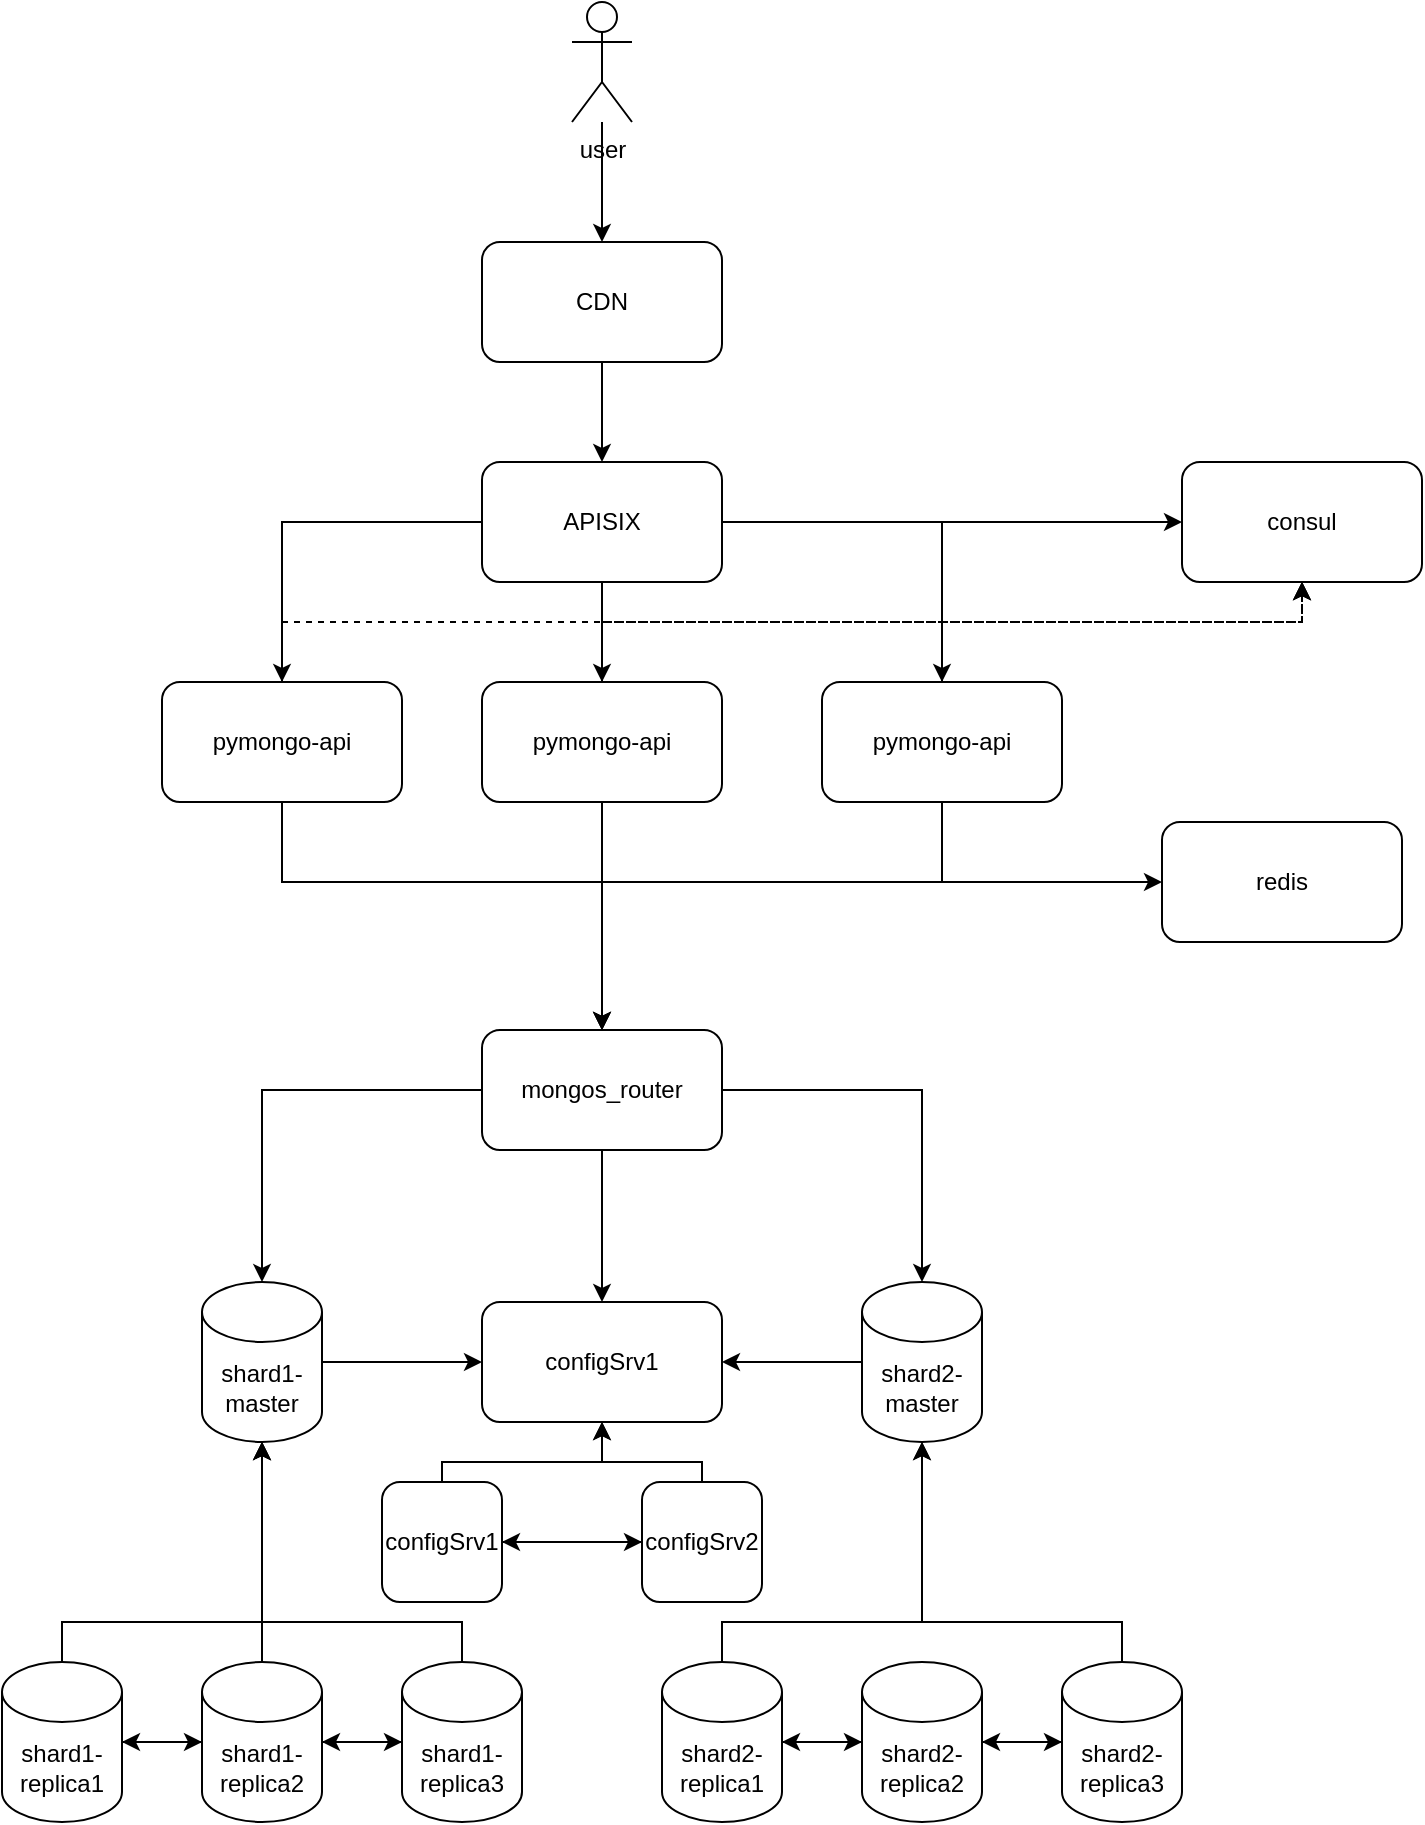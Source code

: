 <mxfile version="26.1.1">
  <diagram name="Page-1" id="-H_mtQnk-PTXWXPvYvuk">
    <mxGraphModel dx="73" dy="1705" grid="1" gridSize="10" guides="1" tooltips="1" connect="1" arrows="1" fold="1" page="1" pageScale="1" pageWidth="1169" pageHeight="827" math="0" shadow="0">
      <root>
        <mxCell id="0" />
        <mxCell id="1" parent="0" />
        <mxCell id="FnQT5Xd33c4sn3bjLJ9c-169" style="edgeStyle=orthogonalEdgeStyle;rounded=0;orthogonalLoop=1;jettySize=auto;html=1;" parent="1" source="FnQT5Xd33c4sn3bjLJ9c-170" target="FnQT5Xd33c4sn3bjLJ9c-179" edge="1">
          <mxGeometry relative="1" as="geometry" />
        </mxCell>
        <mxCell id="FnQT5Xd33c4sn3bjLJ9c-170" value="shard1-master" style="shape=cylinder3;whiteSpace=wrap;html=1;boundedLbl=1;backgroundOutline=1;size=15;" parent="1" vertex="1">
          <mxGeometry x="2180" y="530" width="60" height="80" as="geometry" />
        </mxCell>
        <mxCell id="FnQT5Xd33c4sn3bjLJ9c-207" style="edgeStyle=orthogonalEdgeStyle;rounded=0;orthogonalLoop=1;jettySize=auto;html=1;entryX=0.5;entryY=0;entryDx=0;entryDy=0;" parent="1" source="FnQT5Xd33c4sn3bjLJ9c-172" target="FnQT5Xd33c4sn3bjLJ9c-175" edge="1">
          <mxGeometry relative="1" as="geometry" />
        </mxCell>
        <mxCell id="FnQT5Xd33c4sn3bjLJ9c-227" style="edgeStyle=orthogonalEdgeStyle;rounded=0;orthogonalLoop=1;jettySize=auto;html=1;entryX=0.5;entryY=1;entryDx=0;entryDy=0;dashed=1;" parent="1" source="FnQT5Xd33c4sn3bjLJ9c-172" target="FnQT5Xd33c4sn3bjLJ9c-220" edge="1">
          <mxGeometry relative="1" as="geometry">
            <Array as="points">
              <mxPoint x="2380" y="200" />
              <mxPoint x="2730" y="200" />
            </Array>
          </mxGeometry>
        </mxCell>
        <mxCell id="FnQT5Xd33c4sn3bjLJ9c-172" value="pymongo-api" style="rounded=1;whiteSpace=wrap;html=1;" parent="1" vertex="1">
          <mxGeometry x="2320" y="230" width="120" height="60" as="geometry" />
        </mxCell>
        <mxCell id="FnQT5Xd33c4sn3bjLJ9c-173" style="edgeStyle=orthogonalEdgeStyle;rounded=0;orthogonalLoop=1;jettySize=auto;html=1;" parent="1" source="FnQT5Xd33c4sn3bjLJ9c-175" target="FnQT5Xd33c4sn3bjLJ9c-170" edge="1">
          <mxGeometry relative="1" as="geometry" />
        </mxCell>
        <mxCell id="FnQT5Xd33c4sn3bjLJ9c-174" style="edgeStyle=orthogonalEdgeStyle;rounded=0;orthogonalLoop=1;jettySize=auto;html=1;" parent="1" source="FnQT5Xd33c4sn3bjLJ9c-175" target="FnQT5Xd33c4sn3bjLJ9c-179" edge="1">
          <mxGeometry relative="1" as="geometry" />
        </mxCell>
        <mxCell id="FnQT5Xd33c4sn3bjLJ9c-175" value="mongos_router" style="rounded=1;whiteSpace=wrap;html=1;" parent="1" vertex="1">
          <mxGeometry x="2320" y="404" width="120" height="60" as="geometry" />
        </mxCell>
        <mxCell id="FnQT5Xd33c4sn3bjLJ9c-176" style="edgeStyle=orthogonalEdgeStyle;rounded=0;orthogonalLoop=1;jettySize=auto;html=1;entryX=1;entryY=0.5;entryDx=0;entryDy=0;" parent="1" source="FnQT5Xd33c4sn3bjLJ9c-177" target="FnQT5Xd33c4sn3bjLJ9c-179" edge="1">
          <mxGeometry relative="1" as="geometry" />
        </mxCell>
        <mxCell id="FnQT5Xd33c4sn3bjLJ9c-177" value="shard2-master" style="shape=cylinder3;whiteSpace=wrap;html=1;boundedLbl=1;backgroundOutline=1;size=15;" parent="1" vertex="1">
          <mxGeometry x="2510" y="530" width="60" height="80" as="geometry" />
        </mxCell>
        <mxCell id="FnQT5Xd33c4sn3bjLJ9c-178" style="edgeStyle=orthogonalEdgeStyle;rounded=0;orthogonalLoop=1;jettySize=auto;html=1;entryX=0.5;entryY=0;entryDx=0;entryDy=0;entryPerimeter=0;" parent="1" source="FnQT5Xd33c4sn3bjLJ9c-175" target="FnQT5Xd33c4sn3bjLJ9c-177" edge="1">
          <mxGeometry relative="1" as="geometry" />
        </mxCell>
        <mxCell id="FnQT5Xd33c4sn3bjLJ9c-179" value="configSrv1" style="rounded=1;whiteSpace=wrap;html=1;" parent="1" vertex="1">
          <mxGeometry x="2320" y="540" width="120" height="60" as="geometry" />
        </mxCell>
        <mxCell id="FnQT5Xd33c4sn3bjLJ9c-180" style="edgeStyle=orthogonalEdgeStyle;rounded=0;orthogonalLoop=1;jettySize=auto;html=1;" parent="1" source="FnQT5Xd33c4sn3bjLJ9c-181" target="FnQT5Xd33c4sn3bjLJ9c-183" edge="1">
          <mxGeometry relative="1" as="geometry" />
        </mxCell>
        <mxCell id="FnQT5Xd33c4sn3bjLJ9c-181" value="shard1-replica1" style="shape=cylinder3;whiteSpace=wrap;html=1;boundedLbl=1;backgroundOutline=1;size=15;" parent="1" vertex="1">
          <mxGeometry x="2080" y="720" width="60" height="80" as="geometry" />
        </mxCell>
        <mxCell id="FnQT5Xd33c4sn3bjLJ9c-182" style="edgeStyle=orthogonalEdgeStyle;rounded=0;orthogonalLoop=1;jettySize=auto;html=1;" parent="1" source="FnQT5Xd33c4sn3bjLJ9c-183" target="FnQT5Xd33c4sn3bjLJ9c-181" edge="1">
          <mxGeometry relative="1" as="geometry" />
        </mxCell>
        <mxCell id="FnQT5Xd33c4sn3bjLJ9c-183" value="shard1-replica2" style="shape=cylinder3;whiteSpace=wrap;html=1;boundedLbl=1;backgroundOutline=1;size=15;" parent="1" vertex="1">
          <mxGeometry x="2180" y="720" width="60" height="80" as="geometry" />
        </mxCell>
        <mxCell id="FnQT5Xd33c4sn3bjLJ9c-184" style="edgeStyle=orthogonalEdgeStyle;rounded=0;orthogonalLoop=1;jettySize=auto;html=1;" parent="1" source="FnQT5Xd33c4sn3bjLJ9c-185" target="FnQT5Xd33c4sn3bjLJ9c-183" edge="1">
          <mxGeometry relative="1" as="geometry" />
        </mxCell>
        <mxCell id="FnQT5Xd33c4sn3bjLJ9c-185" value="shard1-replica3" style="shape=cylinder3;whiteSpace=wrap;html=1;boundedLbl=1;backgroundOutline=1;size=15;" parent="1" vertex="1">
          <mxGeometry x="2280" y="720" width="60" height="80" as="geometry" />
        </mxCell>
        <mxCell id="FnQT5Xd33c4sn3bjLJ9c-186" style="edgeStyle=orthogonalEdgeStyle;rounded=0;orthogonalLoop=1;jettySize=auto;html=1;entryX=0;entryY=0.5;entryDx=0;entryDy=0;entryPerimeter=0;" parent="1" source="FnQT5Xd33c4sn3bjLJ9c-183" target="FnQT5Xd33c4sn3bjLJ9c-185" edge="1">
          <mxGeometry relative="1" as="geometry" />
        </mxCell>
        <mxCell id="FnQT5Xd33c4sn3bjLJ9c-187" style="edgeStyle=orthogonalEdgeStyle;rounded=0;orthogonalLoop=1;jettySize=auto;html=1;entryX=0.5;entryY=1;entryDx=0;entryDy=0;entryPerimeter=0;" parent="1" source="FnQT5Xd33c4sn3bjLJ9c-183" target="FnQT5Xd33c4sn3bjLJ9c-170" edge="1">
          <mxGeometry relative="1" as="geometry" />
        </mxCell>
        <mxCell id="FnQT5Xd33c4sn3bjLJ9c-188" style="edgeStyle=orthogonalEdgeStyle;rounded=0;orthogonalLoop=1;jettySize=auto;html=1;entryX=0.5;entryY=1;entryDx=0;entryDy=0;entryPerimeter=0;" parent="1" source="FnQT5Xd33c4sn3bjLJ9c-185" target="FnQT5Xd33c4sn3bjLJ9c-170" edge="1">
          <mxGeometry relative="1" as="geometry">
            <Array as="points">
              <mxPoint x="2310" y="700" />
              <mxPoint x="2210" y="700" />
            </Array>
          </mxGeometry>
        </mxCell>
        <mxCell id="FnQT5Xd33c4sn3bjLJ9c-189" style="edgeStyle=orthogonalEdgeStyle;rounded=0;orthogonalLoop=1;jettySize=auto;html=1;entryX=0.5;entryY=1;entryDx=0;entryDy=0;entryPerimeter=0;" parent="1" source="FnQT5Xd33c4sn3bjLJ9c-181" target="FnQT5Xd33c4sn3bjLJ9c-170" edge="1">
          <mxGeometry relative="1" as="geometry">
            <Array as="points">
              <mxPoint x="2110" y="700" />
              <mxPoint x="2210" y="700" />
            </Array>
          </mxGeometry>
        </mxCell>
        <mxCell id="FnQT5Xd33c4sn3bjLJ9c-190" style="edgeStyle=orthogonalEdgeStyle;rounded=0;orthogonalLoop=1;jettySize=auto;html=1;" parent="1" source="FnQT5Xd33c4sn3bjLJ9c-191" target="FnQT5Xd33c4sn3bjLJ9c-193" edge="1">
          <mxGeometry relative="1" as="geometry" />
        </mxCell>
        <mxCell id="FnQT5Xd33c4sn3bjLJ9c-191" value="shard2-replica1" style="shape=cylinder3;whiteSpace=wrap;html=1;boundedLbl=1;backgroundOutline=1;size=15;" parent="1" vertex="1">
          <mxGeometry x="2410" y="720" width="60" height="80" as="geometry" />
        </mxCell>
        <mxCell id="FnQT5Xd33c4sn3bjLJ9c-192" style="edgeStyle=orthogonalEdgeStyle;rounded=0;orthogonalLoop=1;jettySize=auto;html=1;" parent="1" source="FnQT5Xd33c4sn3bjLJ9c-193" target="FnQT5Xd33c4sn3bjLJ9c-191" edge="1">
          <mxGeometry relative="1" as="geometry" />
        </mxCell>
        <mxCell id="FnQT5Xd33c4sn3bjLJ9c-193" value="shard2-replica2" style="shape=cylinder3;whiteSpace=wrap;html=1;boundedLbl=1;backgroundOutline=1;size=15;" parent="1" vertex="1">
          <mxGeometry x="2510" y="720" width="60" height="80" as="geometry" />
        </mxCell>
        <mxCell id="FnQT5Xd33c4sn3bjLJ9c-194" style="edgeStyle=orthogonalEdgeStyle;rounded=0;orthogonalLoop=1;jettySize=auto;html=1;" parent="1" source="FnQT5Xd33c4sn3bjLJ9c-195" target="FnQT5Xd33c4sn3bjLJ9c-193" edge="1">
          <mxGeometry relative="1" as="geometry" />
        </mxCell>
        <mxCell id="FnQT5Xd33c4sn3bjLJ9c-195" value="shard2-replica3" style="shape=cylinder3;whiteSpace=wrap;html=1;boundedLbl=1;backgroundOutline=1;size=15;" parent="1" vertex="1">
          <mxGeometry x="2610" y="720" width="60" height="80" as="geometry" />
        </mxCell>
        <mxCell id="FnQT5Xd33c4sn3bjLJ9c-196" style="edgeStyle=orthogonalEdgeStyle;rounded=0;orthogonalLoop=1;jettySize=auto;html=1;entryX=0;entryY=0.5;entryDx=0;entryDy=0;entryPerimeter=0;" parent="1" source="FnQT5Xd33c4sn3bjLJ9c-193" target="FnQT5Xd33c4sn3bjLJ9c-195" edge="1">
          <mxGeometry relative="1" as="geometry" />
        </mxCell>
        <mxCell id="FnQT5Xd33c4sn3bjLJ9c-197" style="edgeStyle=orthogonalEdgeStyle;rounded=0;orthogonalLoop=1;jettySize=auto;html=1;entryX=0.5;entryY=1;entryDx=0;entryDy=0;entryPerimeter=0;" parent="1" source="FnQT5Xd33c4sn3bjLJ9c-195" edge="1">
          <mxGeometry relative="1" as="geometry">
            <mxPoint x="2540" y="610" as="targetPoint" />
            <Array as="points">
              <mxPoint x="2640" y="700" />
              <mxPoint x="2540" y="700" />
            </Array>
          </mxGeometry>
        </mxCell>
        <mxCell id="FnQT5Xd33c4sn3bjLJ9c-198" style="edgeStyle=orthogonalEdgeStyle;rounded=0;orthogonalLoop=1;jettySize=auto;html=1;entryX=0.5;entryY=1;entryDx=0;entryDy=0;entryPerimeter=0;" parent="1" source="FnQT5Xd33c4sn3bjLJ9c-191" edge="1">
          <mxGeometry relative="1" as="geometry">
            <mxPoint x="2540" y="610" as="targetPoint" />
            <Array as="points">
              <mxPoint x="2440" y="700" />
              <mxPoint x="2540" y="700" />
            </Array>
          </mxGeometry>
        </mxCell>
        <mxCell id="FnQT5Xd33c4sn3bjLJ9c-199" style="edgeStyle=orthogonalEdgeStyle;rounded=0;orthogonalLoop=1;jettySize=auto;html=1;entryX=0.5;entryY=1;entryDx=0;entryDy=0;" parent="1" source="FnQT5Xd33c4sn3bjLJ9c-201" target="FnQT5Xd33c4sn3bjLJ9c-179" edge="1">
          <mxGeometry relative="1" as="geometry">
            <Array as="points">
              <mxPoint x="2300" y="620" />
              <mxPoint x="2380" y="620" />
            </Array>
          </mxGeometry>
        </mxCell>
        <mxCell id="FnQT5Xd33c4sn3bjLJ9c-200" style="edgeStyle=orthogonalEdgeStyle;rounded=0;orthogonalLoop=1;jettySize=auto;html=1;" parent="1" source="FnQT5Xd33c4sn3bjLJ9c-201" target="FnQT5Xd33c4sn3bjLJ9c-204" edge="1">
          <mxGeometry relative="1" as="geometry" />
        </mxCell>
        <mxCell id="FnQT5Xd33c4sn3bjLJ9c-201" value="configSrv1" style="rounded=1;whiteSpace=wrap;html=1;" parent="1" vertex="1">
          <mxGeometry x="2270" y="630" width="60" height="60" as="geometry" />
        </mxCell>
        <mxCell id="FnQT5Xd33c4sn3bjLJ9c-202" style="edgeStyle=orthogonalEdgeStyle;rounded=0;orthogonalLoop=1;jettySize=auto;html=1;entryX=0.5;entryY=1;entryDx=0;entryDy=0;" parent="1" source="FnQT5Xd33c4sn3bjLJ9c-204" target="FnQT5Xd33c4sn3bjLJ9c-179" edge="1">
          <mxGeometry relative="1" as="geometry">
            <Array as="points">
              <mxPoint x="2430" y="620" />
              <mxPoint x="2380" y="620" />
            </Array>
          </mxGeometry>
        </mxCell>
        <mxCell id="FnQT5Xd33c4sn3bjLJ9c-203" style="edgeStyle=orthogonalEdgeStyle;rounded=0;orthogonalLoop=1;jettySize=auto;html=1;" parent="1" source="FnQT5Xd33c4sn3bjLJ9c-204" edge="1">
          <mxGeometry relative="1" as="geometry">
            <mxPoint x="2330" y="660" as="targetPoint" />
          </mxGeometry>
        </mxCell>
        <mxCell id="FnQT5Xd33c4sn3bjLJ9c-204" value="configSrv2" style="rounded=1;whiteSpace=wrap;html=1;" parent="1" vertex="1">
          <mxGeometry x="2400" y="630" width="60" height="60" as="geometry" />
        </mxCell>
        <mxCell id="FnQT5Xd33c4sn3bjLJ9c-206" value="redis" style="rounded=1;whiteSpace=wrap;html=1;" parent="1" vertex="1">
          <mxGeometry x="2660" y="300" width="120" height="60" as="geometry" />
        </mxCell>
        <mxCell id="FnQT5Xd33c4sn3bjLJ9c-222" style="edgeStyle=orthogonalEdgeStyle;rounded=0;orthogonalLoop=1;jettySize=auto;html=1;" parent="1" source="FnQT5Xd33c4sn3bjLJ9c-208" target="FnQT5Xd33c4sn3bjLJ9c-210" edge="1">
          <mxGeometry relative="1" as="geometry" />
        </mxCell>
        <mxCell id="FnQT5Xd33c4sn3bjLJ9c-223" style="edgeStyle=orthogonalEdgeStyle;rounded=0;orthogonalLoop=1;jettySize=auto;html=1;" parent="1" source="FnQT5Xd33c4sn3bjLJ9c-208" target="FnQT5Xd33c4sn3bjLJ9c-172" edge="1">
          <mxGeometry relative="1" as="geometry" />
        </mxCell>
        <mxCell id="FnQT5Xd33c4sn3bjLJ9c-224" style="edgeStyle=orthogonalEdgeStyle;rounded=0;orthogonalLoop=1;jettySize=auto;html=1;" parent="1" source="FnQT5Xd33c4sn3bjLJ9c-208" target="FnQT5Xd33c4sn3bjLJ9c-211" edge="1">
          <mxGeometry relative="1" as="geometry" />
        </mxCell>
        <mxCell id="FnQT5Xd33c4sn3bjLJ9c-225" style="edgeStyle=orthogonalEdgeStyle;rounded=0;orthogonalLoop=1;jettySize=auto;html=1;" parent="1" source="FnQT5Xd33c4sn3bjLJ9c-208" target="FnQT5Xd33c4sn3bjLJ9c-220" edge="1">
          <mxGeometry relative="1" as="geometry" />
        </mxCell>
        <mxCell id="FnQT5Xd33c4sn3bjLJ9c-208" value="APISIX" style="rounded=1;whiteSpace=wrap;html=1;" parent="1" vertex="1">
          <mxGeometry x="2320" y="120" width="120" height="60" as="geometry" />
        </mxCell>
        <mxCell id="FnQT5Xd33c4sn3bjLJ9c-221" style="edgeStyle=orthogonalEdgeStyle;rounded=0;orthogonalLoop=1;jettySize=auto;html=1;entryX=0.5;entryY=0;entryDx=0;entryDy=0;" parent="1" source="FnQT5Xd33c4sn3bjLJ9c-209" target="FnQT5Xd33c4sn3bjLJ9c-208" edge="1">
          <mxGeometry relative="1" as="geometry" />
        </mxCell>
        <mxCell id="FnQT5Xd33c4sn3bjLJ9c-209" value="CDN" style="rounded=1;whiteSpace=wrap;html=1;" parent="1" vertex="1">
          <mxGeometry x="2320" y="10" width="120" height="60" as="geometry" />
        </mxCell>
        <mxCell id="FnQT5Xd33c4sn3bjLJ9c-217" style="edgeStyle=orthogonalEdgeStyle;rounded=0;orthogonalLoop=1;jettySize=auto;html=1;entryX=0.5;entryY=0;entryDx=0;entryDy=0;" parent="1" source="FnQT5Xd33c4sn3bjLJ9c-210" target="FnQT5Xd33c4sn3bjLJ9c-175" edge="1">
          <mxGeometry relative="1" as="geometry">
            <Array as="points">
              <mxPoint x="2220" y="330" />
              <mxPoint x="2380" y="330" />
            </Array>
          </mxGeometry>
        </mxCell>
        <mxCell id="FnQT5Xd33c4sn3bjLJ9c-219" style="edgeStyle=orthogonalEdgeStyle;rounded=0;orthogonalLoop=1;jettySize=auto;html=1;entryX=0;entryY=0.5;entryDx=0;entryDy=0;" parent="1" source="FnQT5Xd33c4sn3bjLJ9c-210" target="FnQT5Xd33c4sn3bjLJ9c-206" edge="1">
          <mxGeometry relative="1" as="geometry">
            <Array as="points">
              <mxPoint x="2220" y="330" />
            </Array>
          </mxGeometry>
        </mxCell>
        <mxCell id="FnQT5Xd33c4sn3bjLJ9c-229" style="edgeStyle=orthogonalEdgeStyle;rounded=0;orthogonalLoop=1;jettySize=auto;html=1;dashed=1;" parent="1" source="FnQT5Xd33c4sn3bjLJ9c-210" target="FnQT5Xd33c4sn3bjLJ9c-220" edge="1">
          <mxGeometry relative="1" as="geometry">
            <Array as="points">
              <mxPoint x="2220" y="200" />
              <mxPoint x="2730" y="200" />
            </Array>
          </mxGeometry>
        </mxCell>
        <mxCell id="FnQT5Xd33c4sn3bjLJ9c-210" value="pymongo-api" style="rounded=1;whiteSpace=wrap;html=1;" parent="1" vertex="1">
          <mxGeometry x="2160" y="230" width="120" height="60" as="geometry" />
        </mxCell>
        <mxCell id="FnQT5Xd33c4sn3bjLJ9c-218" style="edgeStyle=orthogonalEdgeStyle;rounded=0;orthogonalLoop=1;jettySize=auto;html=1;entryX=0.5;entryY=0;entryDx=0;entryDy=0;" parent="1" source="FnQT5Xd33c4sn3bjLJ9c-211" target="FnQT5Xd33c4sn3bjLJ9c-175" edge="1">
          <mxGeometry relative="1" as="geometry">
            <Array as="points">
              <mxPoint x="2550" y="330" />
              <mxPoint x="2380" y="330" />
            </Array>
          </mxGeometry>
        </mxCell>
        <mxCell id="FnQT5Xd33c4sn3bjLJ9c-228" style="edgeStyle=orthogonalEdgeStyle;rounded=0;orthogonalLoop=1;jettySize=auto;html=1;entryX=0.5;entryY=1;entryDx=0;entryDy=0;dashed=1;" parent="1" source="FnQT5Xd33c4sn3bjLJ9c-211" target="FnQT5Xd33c4sn3bjLJ9c-220" edge="1">
          <mxGeometry relative="1" as="geometry">
            <Array as="points">
              <mxPoint x="2550" y="200" />
              <mxPoint x="2730" y="200" />
            </Array>
          </mxGeometry>
        </mxCell>
        <mxCell id="FnQT5Xd33c4sn3bjLJ9c-211" value="pymongo-api" style="rounded=1;whiteSpace=wrap;html=1;" parent="1" vertex="1">
          <mxGeometry x="2490" y="230" width="120" height="60" as="geometry" />
        </mxCell>
        <mxCell id="FnQT5Xd33c4sn3bjLJ9c-220" value="consul" style="rounded=1;whiteSpace=wrap;html=1;" parent="1" vertex="1">
          <mxGeometry x="2670" y="120" width="120" height="60" as="geometry" />
        </mxCell>
        <mxCell id="kuVkpeCjYiBBQhgKGSIl-2" style="edgeStyle=orthogonalEdgeStyle;rounded=0;orthogonalLoop=1;jettySize=auto;html=1;" edge="1" parent="1" source="kuVkpeCjYiBBQhgKGSIl-1" target="FnQT5Xd33c4sn3bjLJ9c-209">
          <mxGeometry relative="1" as="geometry" />
        </mxCell>
        <mxCell id="kuVkpeCjYiBBQhgKGSIl-1" value="user" style="shape=umlActor;verticalLabelPosition=bottom;verticalAlign=top;html=1;outlineConnect=0;" vertex="1" parent="1">
          <mxGeometry x="2365" y="-110" width="30" height="60" as="geometry" />
        </mxCell>
      </root>
    </mxGraphModel>
  </diagram>
</mxfile>
